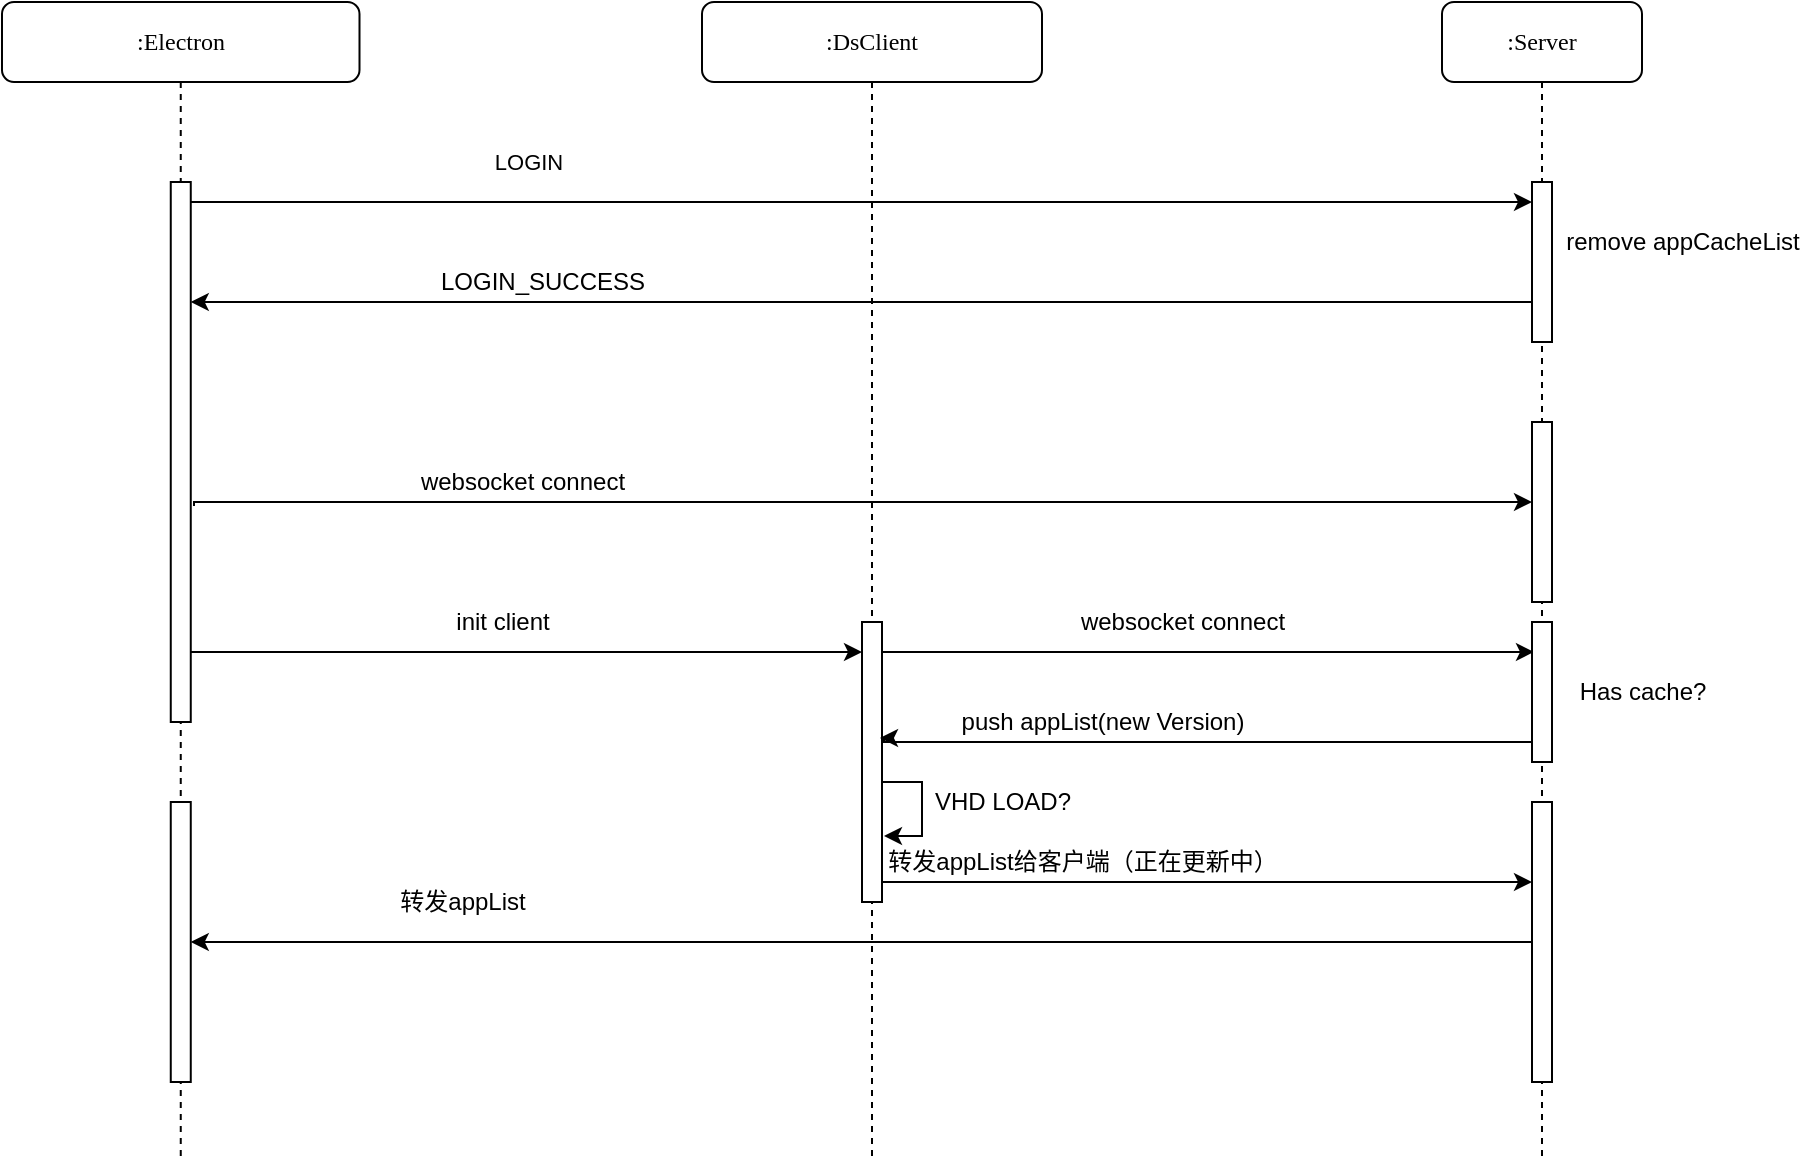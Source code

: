 <mxfile version="14.8.0" type="github">
  <diagram name="Page-1" id="13e1069c-82ec-6db2-03f1-153e76fe0fe0">
    <mxGraphModel dx="931" dy="512" grid="1" gridSize="10" guides="1" tooltips="1" connect="1" arrows="1" fold="1" page="1" pageScale="1" pageWidth="1100" pageHeight="850" background="none" math="0" shadow="0">
      <root>
        <mxCell id="0" />
        <mxCell id="1" parent="0" />
        <mxCell id="7baba1c4bc27f4b0-3" value=":DsClient" style="shape=umlLifeline;perimeter=lifelinePerimeter;whiteSpace=wrap;html=1;container=1;collapsible=0;recursiveResize=0;outlineConnect=0;rounded=1;shadow=0;comic=0;labelBackgroundColor=none;strokeWidth=1;fontFamily=Verdana;fontSize=12;align=center;" parent="1" vertex="1">
          <mxGeometry x="450" y="80" width="170" height="580" as="geometry" />
        </mxCell>
        <mxCell id="7baba1c4bc27f4b0-6" value=":Server" style="shape=umlLifeline;perimeter=lifelinePerimeter;whiteSpace=wrap;html=1;container=1;collapsible=0;recursiveResize=0;outlineConnect=0;rounded=1;shadow=0;comic=0;labelBackgroundColor=none;strokeWidth=1;fontFamily=Verdana;fontSize=12;align=center;" parent="1" vertex="1">
          <mxGeometry x="820" y="80" width="100" height="580" as="geometry" />
        </mxCell>
        <mxCell id="7baba1c4bc27f4b0-8" value=":Electron" style="shape=umlLifeline;perimeter=lifelinePerimeter;whiteSpace=wrap;html=1;container=1;collapsible=0;recursiveResize=0;outlineConnect=0;rounded=1;shadow=0;comic=0;labelBackgroundColor=none;strokeWidth=1;fontFamily=Verdana;fontSize=12;align=center;" parent="1" vertex="1">
          <mxGeometry x="100" y="80" width="178.75" height="580" as="geometry" />
        </mxCell>
        <mxCell id="EHGwApgXKRg0feo9bure-3" value="" style="html=1;points=[];perimeter=orthogonalPerimeter;" parent="7baba1c4bc27f4b0-8" vertex="1">
          <mxGeometry x="84.38" y="90" width="10" height="270" as="geometry" />
        </mxCell>
        <mxCell id="EHGwApgXKRg0feo9bure-8" style="edgeStyle=orthogonalEdgeStyle;rounded=0;orthogonalLoop=1;jettySize=auto;html=1;" parent="1" source="EHGwApgXKRg0feo9bure-5" target="EHGwApgXKRg0feo9bure-3" edge="1">
          <mxGeometry relative="1" as="geometry">
            <Array as="points">
              <mxPoint x="810" y="230" />
              <mxPoint x="810" y="230" />
            </Array>
          </mxGeometry>
        </mxCell>
        <mxCell id="EHGwApgXKRg0feo9bure-5" value="" style="html=1;points=[];perimeter=orthogonalPerimeter;" parent="1" vertex="1">
          <mxGeometry x="865" y="170" width="10" height="80" as="geometry" />
        </mxCell>
        <mxCell id="EHGwApgXKRg0feo9bure-6" value="" style="edgeStyle=orthogonalEdgeStyle;rounded=0;orthogonalLoop=1;jettySize=auto;html=1;" parent="1" source="EHGwApgXKRg0feo9bure-3" target="EHGwApgXKRg0feo9bure-5" edge="1">
          <mxGeometry relative="1" as="geometry">
            <Array as="points">
              <mxPoint x="570" y="180" />
              <mxPoint x="570" y="180" />
            </Array>
          </mxGeometry>
        </mxCell>
        <mxCell id="EHGwApgXKRg0feo9bure-7" value="LOGIN" style="edgeLabel;html=1;align=center;verticalAlign=middle;resizable=0;points=[];" parent="EHGwApgXKRg0feo9bure-6" vertex="1" connectable="0">
          <mxGeometry x="-0.499" y="4" relative="1" as="geometry">
            <mxPoint y="-16" as="offset" />
          </mxGeometry>
        </mxCell>
        <mxCell id="EHGwApgXKRg0feo9bure-9" value="LOGIN_SUCCESS" style="text;html=1;align=center;verticalAlign=middle;resizable=0;points=[];autosize=1;strokeColor=none;" parent="1" vertex="1">
          <mxGeometry x="310" y="210" width="120" height="20" as="geometry" />
        </mxCell>
        <mxCell id="EHGwApgXKRg0feo9bure-10" value="remove appCacheList" style="text;html=1;align=center;verticalAlign=middle;resizable=0;points=[];autosize=1;strokeColor=none;" parent="1" vertex="1">
          <mxGeometry x="875" y="190" width="130" height="20" as="geometry" />
        </mxCell>
        <mxCell id="EHGwApgXKRg0feo9bure-16" value="" style="edgeStyle=orthogonalEdgeStyle;rounded=0;orthogonalLoop=1;jettySize=auto;html=1;exitX=1.162;exitY=0.6;exitDx=0;exitDy=0;exitPerimeter=0;" parent="1" target="EHGwApgXKRg0feo9bure-15" edge="1" source="EHGwApgXKRg0feo9bure-3">
          <mxGeometry relative="1" as="geometry">
            <mxPoint x="250" y="305" as="sourcePoint" />
            <Array as="points">
              <mxPoint x="196" y="330" />
            </Array>
          </mxGeometry>
        </mxCell>
        <mxCell id="EHGwApgXKRg0feo9bure-15" value="" style="html=1;points=[];perimeter=orthogonalPerimeter;" parent="1" vertex="1">
          <mxGeometry x="865" y="290" width="10" height="90" as="geometry" />
        </mxCell>
        <mxCell id="EHGwApgXKRg0feo9bure-17" value="websocket connect" style="text;html=1;align=center;verticalAlign=middle;resizable=0;points=[];autosize=1;strokeColor=none;" parent="1" vertex="1">
          <mxGeometry x="300" y="310" width="120" height="20" as="geometry" />
        </mxCell>
        <mxCell id="EHGwApgXKRg0feo9bure-21" value="init client" style="text;html=1;align=center;verticalAlign=middle;resizable=0;points=[];autosize=1;strokeColor=none;" parent="1" vertex="1">
          <mxGeometry x="320" y="380" width="60" height="20" as="geometry" />
        </mxCell>
        <mxCell id="EHGwApgXKRg0feo9bure-27" value="" style="edgeStyle=orthogonalEdgeStyle;rounded=0;orthogonalLoop=1;jettySize=auto;html=1;entryX=0.1;entryY=0.214;entryDx=0;entryDy=0;entryPerimeter=0;" parent="1" source="EHGwApgXKRg0feo9bure-23" target="EHGwApgXKRg0feo9bure-26" edge="1">
          <mxGeometry relative="1" as="geometry">
            <mxPoint x="860" y="405" as="targetPoint" />
            <Array as="points">
              <mxPoint x="630" y="405" />
              <mxPoint x="630" y="405" />
            </Array>
          </mxGeometry>
        </mxCell>
        <mxCell id="EHGwApgXKRg0feo9bure-42" value="" style="edgeStyle=orthogonalEdgeStyle;rounded=0;orthogonalLoop=1;jettySize=auto;html=1;" parent="1" source="EHGwApgXKRg0feo9bure-23" target="EHGwApgXKRg0feo9bure-41" edge="1">
          <mxGeometry relative="1" as="geometry">
            <Array as="points">
              <mxPoint x="770" y="520" />
              <mxPoint x="770" y="520" />
            </Array>
          </mxGeometry>
        </mxCell>
        <mxCell id="EHGwApgXKRg0feo9bure-23" value="" style="html=1;points=[];perimeter=orthogonalPerimeter;" parent="1" vertex="1">
          <mxGeometry x="530" y="390" width="10" height="140" as="geometry" />
        </mxCell>
        <mxCell id="EHGwApgXKRg0feo9bure-24" value="" style="edgeStyle=orthogonalEdgeStyle;rounded=0;orthogonalLoop=1;jettySize=auto;html=1;" parent="1" source="EHGwApgXKRg0feo9bure-3" target="EHGwApgXKRg0feo9bure-23" edge="1">
          <mxGeometry relative="1" as="geometry">
            <Array as="points">
              <mxPoint x="260" y="405" />
              <mxPoint x="260" y="405" />
            </Array>
          </mxGeometry>
        </mxCell>
        <mxCell id="EHGwApgXKRg0feo9bure-31" style="edgeStyle=orthogonalEdgeStyle;rounded=0;orthogonalLoop=1;jettySize=auto;html=1;" parent="1" source="EHGwApgXKRg0feo9bure-26" edge="1">
          <mxGeometry relative="1" as="geometry">
            <mxPoint x="539" y="448" as="targetPoint" />
            <Array as="points">
              <mxPoint x="541" y="450" />
              <mxPoint x="541" y="448" />
            </Array>
          </mxGeometry>
        </mxCell>
        <mxCell id="EHGwApgXKRg0feo9bure-26" value="" style="html=1;points=[];perimeter=orthogonalPerimeter;" parent="1" vertex="1">
          <mxGeometry x="865" y="390" width="10" height="70" as="geometry" />
        </mxCell>
        <mxCell id="EHGwApgXKRg0feo9bure-30" value="websocket connect" style="text;html=1;align=center;verticalAlign=middle;resizable=0;points=[];autosize=1;strokeColor=none;" parent="1" vertex="1">
          <mxGeometry x="630" y="380" width="120" height="20" as="geometry" />
        </mxCell>
        <mxCell id="EHGwApgXKRg0feo9bure-32" value="push appList(new Version)" style="text;html=1;align=center;verticalAlign=middle;resizable=0;points=[];autosize=1;strokeColor=none;" parent="1" vertex="1">
          <mxGeometry x="570" y="430" width="160" height="20" as="geometry" />
        </mxCell>
        <mxCell id="EHGwApgXKRg0feo9bure-33" value="Has cache?" style="text;html=1;align=center;verticalAlign=middle;resizable=0;points=[];autosize=1;strokeColor=none;" parent="1" vertex="1">
          <mxGeometry x="880" y="415" width="80" height="20" as="geometry" />
        </mxCell>
        <mxCell id="EHGwApgXKRg0feo9bure-45" value="" style="edgeStyle=orthogonalEdgeStyle;rounded=0;orthogonalLoop=1;jettySize=auto;html=1;" parent="1" source="EHGwApgXKRg0feo9bure-41" target="EHGwApgXKRg0feo9bure-44" edge="1">
          <mxGeometry relative="1" as="geometry" />
        </mxCell>
        <mxCell id="EHGwApgXKRg0feo9bure-41" value="" style="html=1;points=[];perimeter=orthogonalPerimeter;" parent="1" vertex="1">
          <mxGeometry x="865" y="480" width="10" height="140" as="geometry" />
        </mxCell>
        <mxCell id="EHGwApgXKRg0feo9bure-44" value="" style="html=1;points=[];perimeter=orthogonalPerimeter;" parent="1" vertex="1">
          <mxGeometry x="184.38" y="480" width="10" height="140" as="geometry" />
        </mxCell>
        <mxCell id="EHGwApgXKRg0feo9bure-46" value="转发appList" style="text;html=1;align=center;verticalAlign=middle;resizable=0;points=[];autosize=1;strokeColor=none;" parent="1" vertex="1">
          <mxGeometry x="290" y="520" width="80" height="20" as="geometry" />
        </mxCell>
        <mxCell id="EHGwApgXKRg0feo9bure-47" value="转发appList给客户端（正在更新中）" style="text;html=1;align=center;verticalAlign=middle;resizable=0;points=[];autosize=1;strokeColor=none;" parent="1" vertex="1">
          <mxGeometry x="535" y="500" width="210" height="20" as="geometry" />
        </mxCell>
        <mxCell id="0ayAkpI1VaactcQMy7uL-4" style="edgeStyle=orthogonalEdgeStyle;rounded=0;orthogonalLoop=1;jettySize=auto;html=1;entryX=1.1;entryY=0.764;entryDx=0;entryDy=0;entryPerimeter=0;" edge="1" parent="1" source="EHGwApgXKRg0feo9bure-23" target="EHGwApgXKRg0feo9bure-23">
          <mxGeometry relative="1" as="geometry">
            <Array as="points">
              <mxPoint x="560" y="470" />
              <mxPoint x="560" y="497" />
            </Array>
          </mxGeometry>
        </mxCell>
        <mxCell id="0ayAkpI1VaactcQMy7uL-5" value="VHD LOAD?" style="text;html=1;align=center;verticalAlign=middle;resizable=0;points=[];autosize=1;strokeColor=none;" vertex="1" parent="1">
          <mxGeometry x="560" y="470" width="80" height="20" as="geometry" />
        </mxCell>
      </root>
    </mxGraphModel>
  </diagram>
</mxfile>
